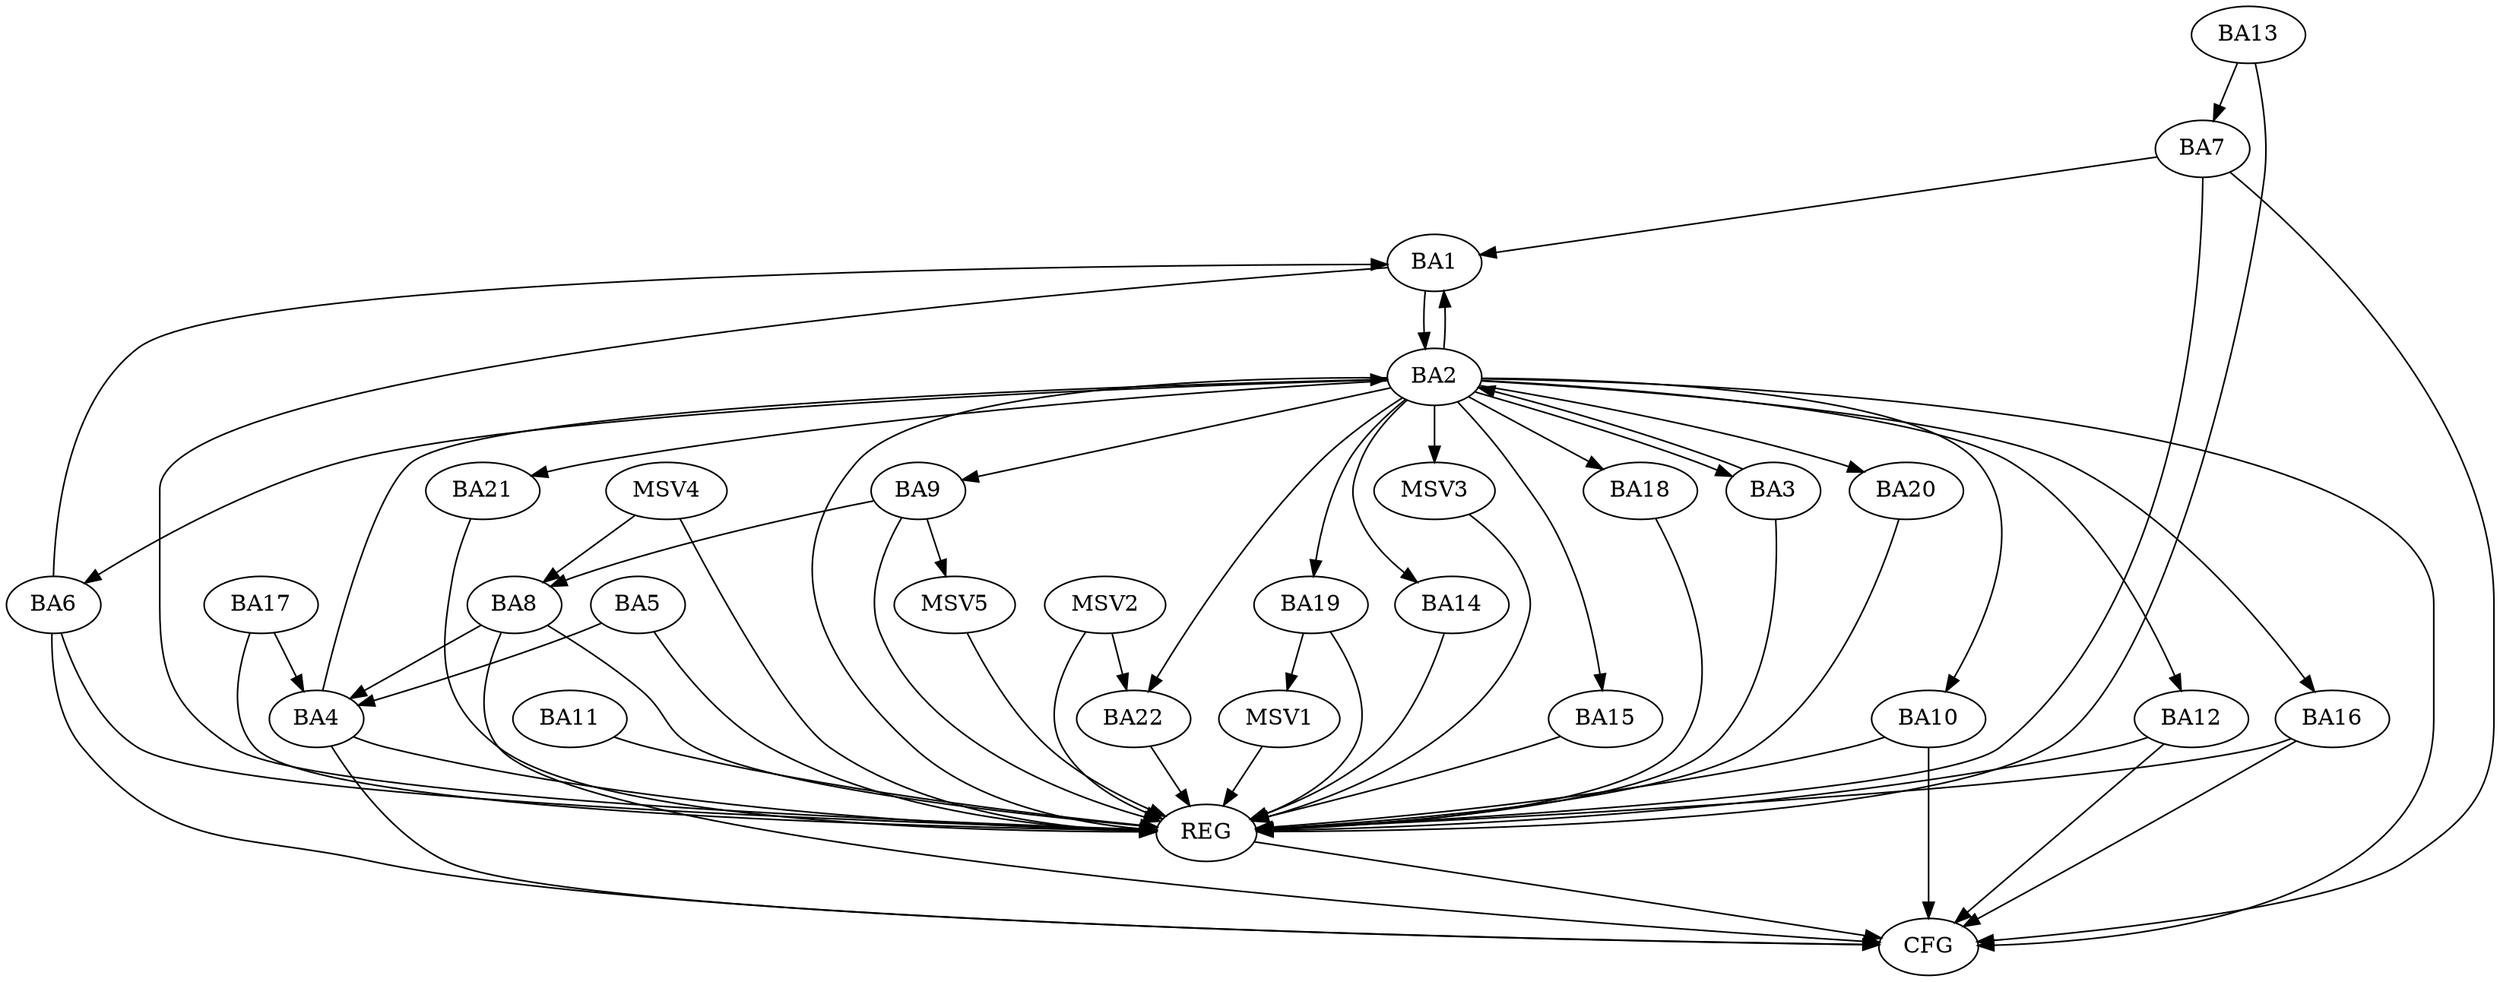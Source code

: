 strict digraph G {
  BA1 [ label="BA1" ];
  BA2 [ label="BA2" ];
  BA3 [ label="BA3" ];
  BA4 [ label="BA4" ];
  BA5 [ label="BA5" ];
  BA6 [ label="BA6" ];
  BA7 [ label="BA7" ];
  BA8 [ label="BA8" ];
  BA9 [ label="BA9" ];
  BA10 [ label="BA10" ];
  BA11 [ label="BA11" ];
  BA12 [ label="BA12" ];
  BA13 [ label="BA13" ];
  BA14 [ label="BA14" ];
  BA15 [ label="BA15" ];
  BA16 [ label="BA16" ];
  BA17 [ label="BA17" ];
  BA18 [ label="BA18" ];
  BA19 [ label="BA19" ];
  BA20 [ label="BA20" ];
  BA21 [ label="BA21" ];
  BA22 [ label="BA22" ];
  REG [ label="REG" ];
  CFG [ label="CFG" ];
  MSV1 [ label="MSV1" ];
  MSV2 [ label="MSV2" ];
  MSV3 [ label="MSV3" ];
  MSV4 [ label="MSV4" ];
  MSV5 [ label="MSV5" ];
  BA1 -> BA2;
  BA2 -> BA1;
  BA3 -> BA2;
  BA4 -> BA2;
  BA5 -> BA4;
  BA6 -> BA1;
  BA7 -> BA1;
  BA8 -> BA4;
  BA9 -> BA8;
  BA13 -> BA7;
  BA17 -> BA4;
  BA1 -> REG;
  BA2 -> REG;
  BA3 -> REG;
  BA4 -> REG;
  BA5 -> REG;
  BA6 -> REG;
  BA7 -> REG;
  BA8 -> REG;
  BA9 -> REG;
  BA10 -> REG;
  BA11 -> REG;
  BA12 -> REG;
  BA13 -> REG;
  BA14 -> REG;
  BA15 -> REG;
  BA16 -> REG;
  BA17 -> REG;
  BA18 -> REG;
  BA19 -> REG;
  BA20 -> REG;
  BA21 -> REG;
  BA22 -> REG;
  BA12 -> CFG;
  BA7 -> CFG;
  BA10 -> CFG;
  BA8 -> CFG;
  BA2 -> CFG;
  BA6 -> CFG;
  BA16 -> CFG;
  BA4 -> CFG;
  REG -> CFG;
  BA2 -> BA3;
  BA2 -> BA18;
  BA2 -> BA16;
  BA2 -> BA21;
  BA2 -> BA22;
  BA2 -> BA10;
  BA2 -> BA14;
  BA2 -> BA19;
  BA2 -> BA9;
  BA2 -> BA20;
  BA2 -> BA15;
  BA2 -> BA12;
  BA2 -> BA6;
  BA19 -> MSV1;
  MSV1 -> REG;
  MSV2 -> BA22;
  MSV2 -> REG;
  BA2 -> MSV3;
  MSV3 -> REG;
  MSV4 -> BA8;
  MSV4 -> REG;
  BA9 -> MSV5;
  MSV5 -> REG;
}
